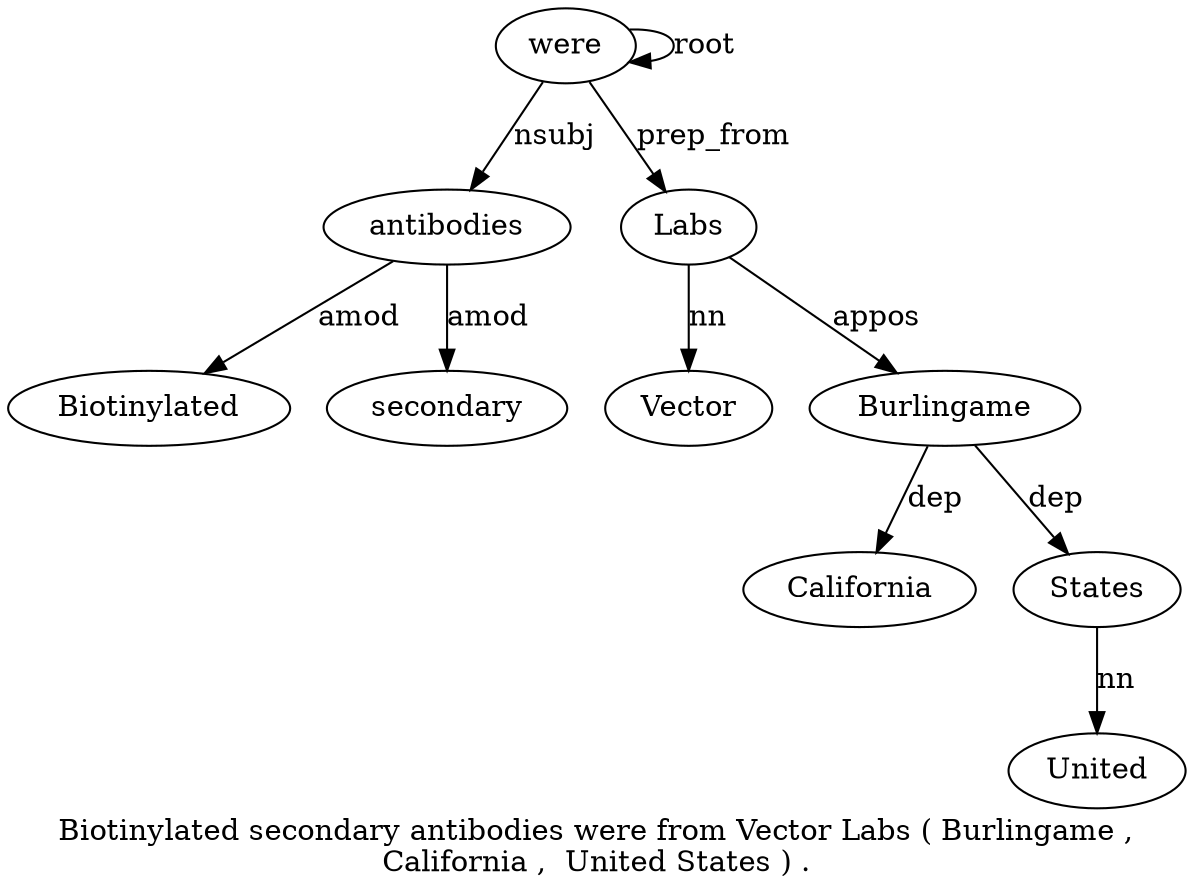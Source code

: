 digraph "Biotinylated secondary antibodies were from Vector Labs ( Burlingame ,  California ,  United States ) ." {
label="Biotinylated secondary antibodies were from Vector Labs ( Burlingame ,
California ,  United States ) .";
antibodies3 [style=filled, fillcolor=white, label=antibodies];
Biotinylated1 [style=filled, fillcolor=white, label=Biotinylated];
antibodies3 -> Biotinylated1  [label=amod];
secondary2 [style=filled, fillcolor=white, label=secondary];
antibodies3 -> secondary2  [label=amod];
were4 [style=filled, fillcolor=white, label=were];
were4 -> antibodies3  [label=nsubj];
were4 -> were4  [label=root];
Labs7 [style=filled, fillcolor=white, label=Labs];
Vector6 [style=filled, fillcolor=white, label=Vector];
Labs7 -> Vector6  [label=nn];
were4 -> Labs7  [label=prep_from];
Burlingame9 [style=filled, fillcolor=white, label=Burlingame];
Labs7 -> Burlingame9  [label=appos];
California11 [style=filled, fillcolor=white, label=California];
Burlingame9 -> California11  [label=dep];
States14 [style=filled, fillcolor=white, label=States];
United13 [style=filled, fillcolor=white, label=United];
States14 -> United13  [label=nn];
Burlingame9 -> States14  [label=dep];
}

